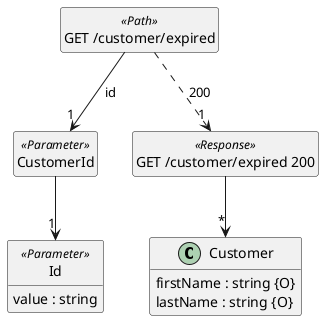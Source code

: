 @startuml
hide <<Path>> circle
hide <<Response>> circle
hide <<Parameter>> circle
hide empty methods
hide empty fields
set namespaceSeparator none

class "Customer" {
  {field} firstName : string {O}
  {field} lastName : string {O}
}

class "CustomerId" <<Parameter>> {
}

class "Id" <<Parameter>> {
  {field} value : string
}

class "GET /customer/expired" <<Path>> {
}

class "GET /customer/expired 200" <<Response>> {
}

"CustomerId" --> "1" "Id"

"GET /customer/expired" --> "1" "CustomerId"  :  "id"

"GET /customer/expired 200" --> "*" "Customer"

"GET /customer/expired" ..> "1" "GET /customer/expired 200"  :  "200"

@enduml